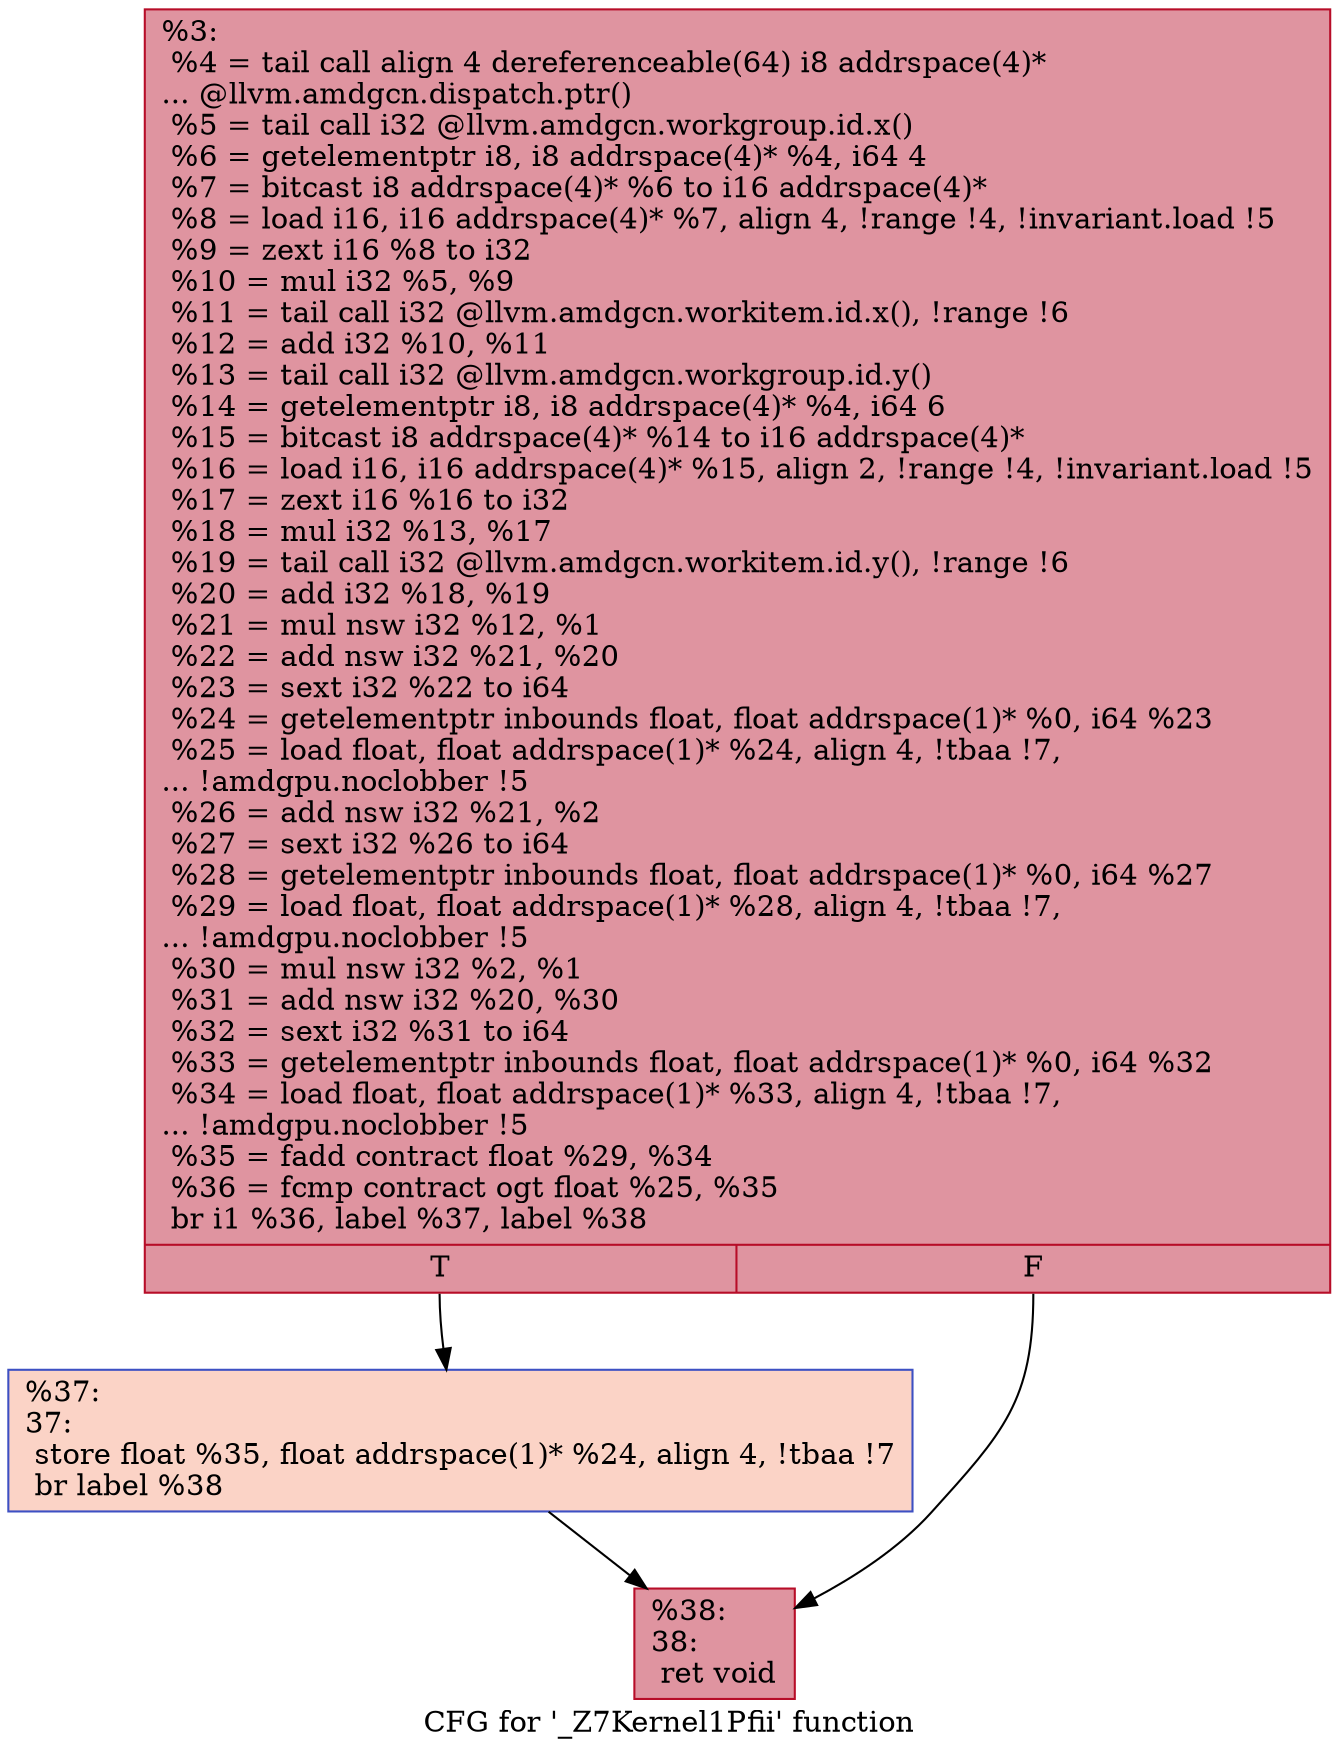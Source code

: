 digraph "CFG for '_Z7Kernel1Pfii' function" {
	label="CFG for '_Z7Kernel1Pfii' function";

	Node0x49f03d0 [shape=record,color="#b70d28ff", style=filled, fillcolor="#b70d2870",label="{%3:\l  %4 = tail call align 4 dereferenceable(64) i8 addrspace(4)*\l... @llvm.amdgcn.dispatch.ptr()\l  %5 = tail call i32 @llvm.amdgcn.workgroup.id.x()\l  %6 = getelementptr i8, i8 addrspace(4)* %4, i64 4\l  %7 = bitcast i8 addrspace(4)* %6 to i16 addrspace(4)*\l  %8 = load i16, i16 addrspace(4)* %7, align 4, !range !4, !invariant.load !5\l  %9 = zext i16 %8 to i32\l  %10 = mul i32 %5, %9\l  %11 = tail call i32 @llvm.amdgcn.workitem.id.x(), !range !6\l  %12 = add i32 %10, %11\l  %13 = tail call i32 @llvm.amdgcn.workgroup.id.y()\l  %14 = getelementptr i8, i8 addrspace(4)* %4, i64 6\l  %15 = bitcast i8 addrspace(4)* %14 to i16 addrspace(4)*\l  %16 = load i16, i16 addrspace(4)* %15, align 2, !range !4, !invariant.load !5\l  %17 = zext i16 %16 to i32\l  %18 = mul i32 %13, %17\l  %19 = tail call i32 @llvm.amdgcn.workitem.id.y(), !range !6\l  %20 = add i32 %18, %19\l  %21 = mul nsw i32 %12, %1\l  %22 = add nsw i32 %21, %20\l  %23 = sext i32 %22 to i64\l  %24 = getelementptr inbounds float, float addrspace(1)* %0, i64 %23\l  %25 = load float, float addrspace(1)* %24, align 4, !tbaa !7,\l... !amdgpu.noclobber !5\l  %26 = add nsw i32 %21, %2\l  %27 = sext i32 %26 to i64\l  %28 = getelementptr inbounds float, float addrspace(1)* %0, i64 %27\l  %29 = load float, float addrspace(1)* %28, align 4, !tbaa !7,\l... !amdgpu.noclobber !5\l  %30 = mul nsw i32 %2, %1\l  %31 = add nsw i32 %20, %30\l  %32 = sext i32 %31 to i64\l  %33 = getelementptr inbounds float, float addrspace(1)* %0, i64 %32\l  %34 = load float, float addrspace(1)* %33, align 4, !tbaa !7,\l... !amdgpu.noclobber !5\l  %35 = fadd contract float %29, %34\l  %36 = fcmp contract ogt float %25, %35\l  br i1 %36, label %37, label %38\l|{<s0>T|<s1>F}}"];
	Node0x49f03d0:s0 -> Node0x49f4e80;
	Node0x49f03d0:s1 -> Node0x49f4f10;
	Node0x49f4e80 [shape=record,color="#3d50c3ff", style=filled, fillcolor="#f59c7d70",label="{%37:\l37:                                               \l  store float %35, float addrspace(1)* %24, align 4, !tbaa !7\l  br label %38\l}"];
	Node0x49f4e80 -> Node0x49f4f10;
	Node0x49f4f10 [shape=record,color="#b70d28ff", style=filled, fillcolor="#b70d2870",label="{%38:\l38:                                               \l  ret void\l}"];
}
